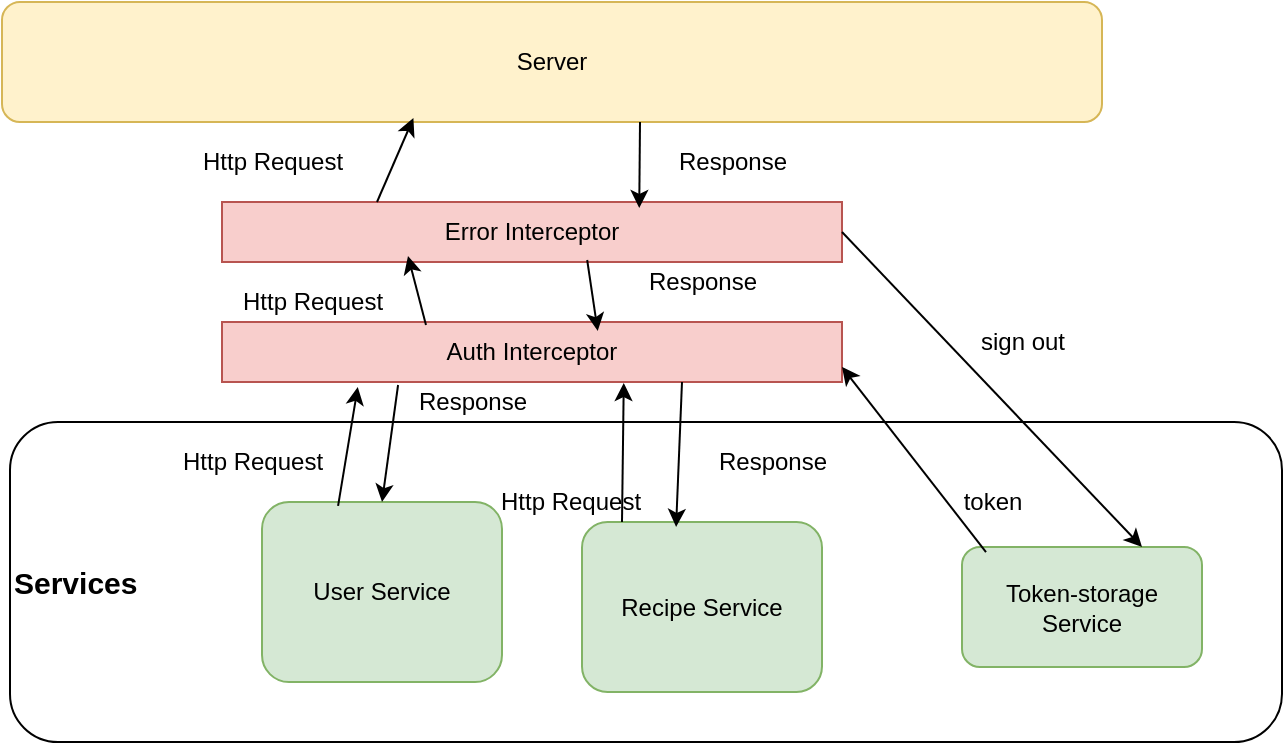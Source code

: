 <mxfile version="14.6.11" type="github">
  <diagram id="cQSAlQrtG0dhHoMnM8l-" name="Page-1">
    <mxGraphModel dx="870" dy="547" grid="1" gridSize="10" guides="1" tooltips="1" connect="1" arrows="1" fold="1" page="1" pageScale="1" pageWidth="827" pageHeight="1169" math="0" shadow="0">
      <root>
        <mxCell id="0" />
        <mxCell id="1" parent="0" />
        <mxCell id="G8eUJHWs_QqTO1fAkZd5-1" value="&lt;b&gt;&lt;font style=&quot;font-size: 15px&quot;&gt;Services&lt;/font&gt;&lt;/b&gt;" style="rounded=1;whiteSpace=wrap;html=1;align=left;" vertex="1" parent="1">
          <mxGeometry x="134" y="250" width="636" height="160" as="geometry" />
        </mxCell>
        <mxCell id="G8eUJHWs_QqTO1fAkZd5-2" value="User Service" style="rounded=1;whiteSpace=wrap;html=1;fillColor=#d5e8d4;strokeColor=#82b366;" vertex="1" parent="1">
          <mxGeometry x="260" y="290" width="120" height="90" as="geometry" />
        </mxCell>
        <mxCell id="G8eUJHWs_QqTO1fAkZd5-3" value="Recipe Service" style="rounded=1;whiteSpace=wrap;html=1;fillColor=#d5e8d4;strokeColor=#82b366;" vertex="1" parent="1">
          <mxGeometry x="420" y="300" width="120" height="85" as="geometry" />
        </mxCell>
        <mxCell id="G8eUJHWs_QqTO1fAkZd5-4" value="Auth Interceptor" style="rounded=0;whiteSpace=wrap;html=1;fillColor=#f8cecc;strokeColor=#b85450;" vertex="1" parent="1">
          <mxGeometry x="240" y="200" width="310" height="30" as="geometry" />
        </mxCell>
        <mxCell id="G8eUJHWs_QqTO1fAkZd5-6" value="Error Interceptor" style="rounded=0;whiteSpace=wrap;html=1;fillColor=#f8cecc;strokeColor=#b85450;" vertex="1" parent="1">
          <mxGeometry x="240" y="140" width="310" height="30" as="geometry" />
        </mxCell>
        <mxCell id="G8eUJHWs_QqTO1fAkZd5-7" value="Server" style="rounded=1;whiteSpace=wrap;html=1;fillColor=#fff2cc;strokeColor=#d6b656;" vertex="1" parent="1">
          <mxGeometry x="130" y="40" width="550" height="60" as="geometry" />
        </mxCell>
        <mxCell id="G8eUJHWs_QqTO1fAkZd5-8" value="" style="endArrow=classic;html=1;exitX=0.317;exitY=0.022;exitDx=0;exitDy=0;exitPerimeter=0;entryX=0.219;entryY=1.083;entryDx=0;entryDy=0;entryPerimeter=0;" edge="1" parent="1" source="G8eUJHWs_QqTO1fAkZd5-2" target="G8eUJHWs_QqTO1fAkZd5-4">
          <mxGeometry width="50" height="50" relative="1" as="geometry">
            <mxPoint x="390" y="310" as="sourcePoint" />
            <mxPoint x="440" y="260" as="targetPoint" />
          </mxGeometry>
        </mxCell>
        <mxCell id="G8eUJHWs_QqTO1fAkZd5-9" value="" style="endArrow=classic;html=1;exitX=0.284;exitY=1.05;exitDx=0;exitDy=0;exitPerimeter=0;entryX=0.5;entryY=0;entryDx=0;entryDy=0;" edge="1" parent="1" source="G8eUJHWs_QqTO1fAkZd5-4" target="G8eUJHWs_QqTO1fAkZd5-2">
          <mxGeometry width="50" height="50" relative="1" as="geometry">
            <mxPoint x="360" y="280" as="sourcePoint" />
            <mxPoint x="410" y="230" as="targetPoint" />
          </mxGeometry>
        </mxCell>
        <mxCell id="G8eUJHWs_QqTO1fAkZd5-10" value="" style="endArrow=classic;html=1;entryX=0.648;entryY=1.017;entryDx=0;entryDy=0;entryPerimeter=0;" edge="1" parent="1" target="G8eUJHWs_QqTO1fAkZd5-4">
          <mxGeometry width="50" height="50" relative="1" as="geometry">
            <mxPoint x="440" y="300" as="sourcePoint" />
            <mxPoint x="490" y="250" as="targetPoint" />
          </mxGeometry>
        </mxCell>
        <mxCell id="G8eUJHWs_QqTO1fAkZd5-11" value="" style="endArrow=classic;html=1;entryX=0.392;entryY=0.029;entryDx=0;entryDy=0;entryPerimeter=0;" edge="1" parent="1" target="G8eUJHWs_QqTO1fAkZd5-3">
          <mxGeometry width="50" height="50" relative="1" as="geometry">
            <mxPoint x="470" y="230" as="sourcePoint" />
            <mxPoint x="520" y="180" as="targetPoint" />
          </mxGeometry>
        </mxCell>
        <mxCell id="G8eUJHWs_QqTO1fAkZd5-12" value="" style="endArrow=classic;html=1;exitX=0.329;exitY=0.05;exitDx=0;exitDy=0;exitPerimeter=0;entryX=0.3;entryY=0.9;entryDx=0;entryDy=0;entryPerimeter=0;" edge="1" parent="1" source="G8eUJHWs_QqTO1fAkZd5-4" target="G8eUJHWs_QqTO1fAkZd5-6">
          <mxGeometry width="50" height="50" relative="1" as="geometry">
            <mxPoint x="295" y="200" as="sourcePoint" />
            <mxPoint x="345" y="160" as="targetPoint" />
          </mxGeometry>
        </mxCell>
        <mxCell id="G8eUJHWs_QqTO1fAkZd5-13" value="" style="endArrow=classic;html=1;entryX=0.606;entryY=0.15;entryDx=0;entryDy=0;entryPerimeter=0;exitX=0.589;exitY=0.967;exitDx=0;exitDy=0;exitPerimeter=0;" edge="1" parent="1" source="G8eUJHWs_QqTO1fAkZd5-6" target="G8eUJHWs_QqTO1fAkZd5-4">
          <mxGeometry width="50" height="50" relative="1" as="geometry">
            <mxPoint x="420" y="170" as="sourcePoint" />
            <mxPoint x="470" y="120" as="targetPoint" />
          </mxGeometry>
        </mxCell>
        <mxCell id="G8eUJHWs_QqTO1fAkZd5-14" value="" style="endArrow=classic;html=1;entryX=0.374;entryY=0.967;entryDx=0;entryDy=0;entryPerimeter=0;exitX=0.25;exitY=0;exitDx=0;exitDy=0;" edge="1" parent="1" source="G8eUJHWs_QqTO1fAkZd5-6" target="G8eUJHWs_QqTO1fAkZd5-7">
          <mxGeometry width="50" height="50" relative="1" as="geometry">
            <mxPoint x="330" y="140" as="sourcePoint" />
            <mxPoint x="380" y="90" as="targetPoint" />
          </mxGeometry>
        </mxCell>
        <mxCell id="G8eUJHWs_QqTO1fAkZd5-15" value="" style="endArrow=classic;html=1;entryX=0.673;entryY=0.1;entryDx=0;entryDy=0;entryPerimeter=0;" edge="1" parent="1" target="G8eUJHWs_QqTO1fAkZd5-6">
          <mxGeometry width="50" height="50" relative="1" as="geometry">
            <mxPoint x="449" y="100" as="sourcePoint" />
            <mxPoint x="500" y="50" as="targetPoint" />
          </mxGeometry>
        </mxCell>
        <mxCell id="G8eUJHWs_QqTO1fAkZd5-16" value="Http Request" style="text;html=1;align=center;verticalAlign=middle;resizable=0;points=[];autosize=1;strokeColor=none;" vertex="1" parent="1">
          <mxGeometry x="210" y="260" width="90" height="20" as="geometry" />
        </mxCell>
        <mxCell id="G8eUJHWs_QqTO1fAkZd5-17" value="Http Request" style="text;html=1;align=center;verticalAlign=middle;resizable=0;points=[];autosize=1;strokeColor=none;" vertex="1" parent="1">
          <mxGeometry x="240" y="180" width="90" height="20" as="geometry" />
        </mxCell>
        <mxCell id="G8eUJHWs_QqTO1fAkZd5-18" value="Http Request" style="text;html=1;align=center;verticalAlign=middle;resizable=0;points=[];autosize=1;strokeColor=none;" vertex="1" parent="1">
          <mxGeometry x="369" y="280" width="90" height="20" as="geometry" />
        </mxCell>
        <mxCell id="G8eUJHWs_QqTO1fAkZd5-19" value="Http Request" style="text;html=1;align=center;verticalAlign=middle;resizable=0;points=[];autosize=1;strokeColor=none;" vertex="1" parent="1">
          <mxGeometry x="220" y="110" width="90" height="20" as="geometry" />
        </mxCell>
        <mxCell id="G8eUJHWs_QqTO1fAkZd5-20" value="Response" style="text;html=1;align=center;verticalAlign=middle;resizable=0;points=[];autosize=1;strokeColor=none;" vertex="1" parent="1">
          <mxGeometry x="480" y="260" width="70" height="20" as="geometry" />
        </mxCell>
        <mxCell id="G8eUJHWs_QqTO1fAkZd5-21" value="Response" style="text;html=1;align=center;verticalAlign=middle;resizable=0;points=[];autosize=1;strokeColor=none;" vertex="1" parent="1">
          <mxGeometry x="460" y="110" width="70" height="20" as="geometry" />
        </mxCell>
        <mxCell id="G8eUJHWs_QqTO1fAkZd5-22" value="Response" style="text;html=1;align=center;verticalAlign=middle;resizable=0;points=[];autosize=1;strokeColor=none;" vertex="1" parent="1">
          <mxGeometry x="445" y="170" width="70" height="20" as="geometry" />
        </mxCell>
        <mxCell id="G8eUJHWs_QqTO1fAkZd5-23" value="Response" style="text;html=1;align=center;verticalAlign=middle;resizable=0;points=[];autosize=1;strokeColor=none;" vertex="1" parent="1">
          <mxGeometry x="330" y="230" width="70" height="20" as="geometry" />
        </mxCell>
        <mxCell id="G8eUJHWs_QqTO1fAkZd5-25" value="Token-storage Service" style="rounded=1;whiteSpace=wrap;html=1;fillColor=#d5e8d4;strokeColor=#82b366;" vertex="1" parent="1">
          <mxGeometry x="610" y="312.5" width="120" height="60" as="geometry" />
        </mxCell>
        <mxCell id="G8eUJHWs_QqTO1fAkZd5-27" value="" style="endArrow=classic;html=1;entryX=1;entryY=0.75;entryDx=0;entryDy=0;exitX=0.1;exitY=0.042;exitDx=0;exitDy=0;exitPerimeter=0;" edge="1" parent="1" source="G8eUJHWs_QqTO1fAkZd5-25" target="G8eUJHWs_QqTO1fAkZd5-4">
          <mxGeometry width="50" height="50" relative="1" as="geometry">
            <mxPoint x="640" y="315" as="sourcePoint" />
            <mxPoint x="690" y="265" as="targetPoint" />
          </mxGeometry>
        </mxCell>
        <mxCell id="G8eUJHWs_QqTO1fAkZd5-29" value="" style="endArrow=classic;html=1;entryX=0.75;entryY=0;entryDx=0;entryDy=0;exitX=1;exitY=0.5;exitDx=0;exitDy=0;" edge="1" parent="1" source="G8eUJHWs_QqTO1fAkZd5-6" target="G8eUJHWs_QqTO1fAkZd5-25">
          <mxGeometry width="50" height="50" relative="1" as="geometry">
            <mxPoint x="550" y="160" as="sourcePoint" />
            <mxPoint x="600" y="110" as="targetPoint" />
          </mxGeometry>
        </mxCell>
        <mxCell id="G8eUJHWs_QqTO1fAkZd5-30" value="sign out" style="text;html=1;align=center;verticalAlign=middle;resizable=0;points=[];autosize=1;strokeColor=none;" vertex="1" parent="1">
          <mxGeometry x="610" y="200" width="60" height="20" as="geometry" />
        </mxCell>
        <mxCell id="G8eUJHWs_QqTO1fAkZd5-31" value="token" style="text;html=1;align=center;verticalAlign=middle;resizable=0;points=[];autosize=1;strokeColor=none;" vertex="1" parent="1">
          <mxGeometry x="600" y="280" width="50" height="20" as="geometry" />
        </mxCell>
      </root>
    </mxGraphModel>
  </diagram>
</mxfile>
